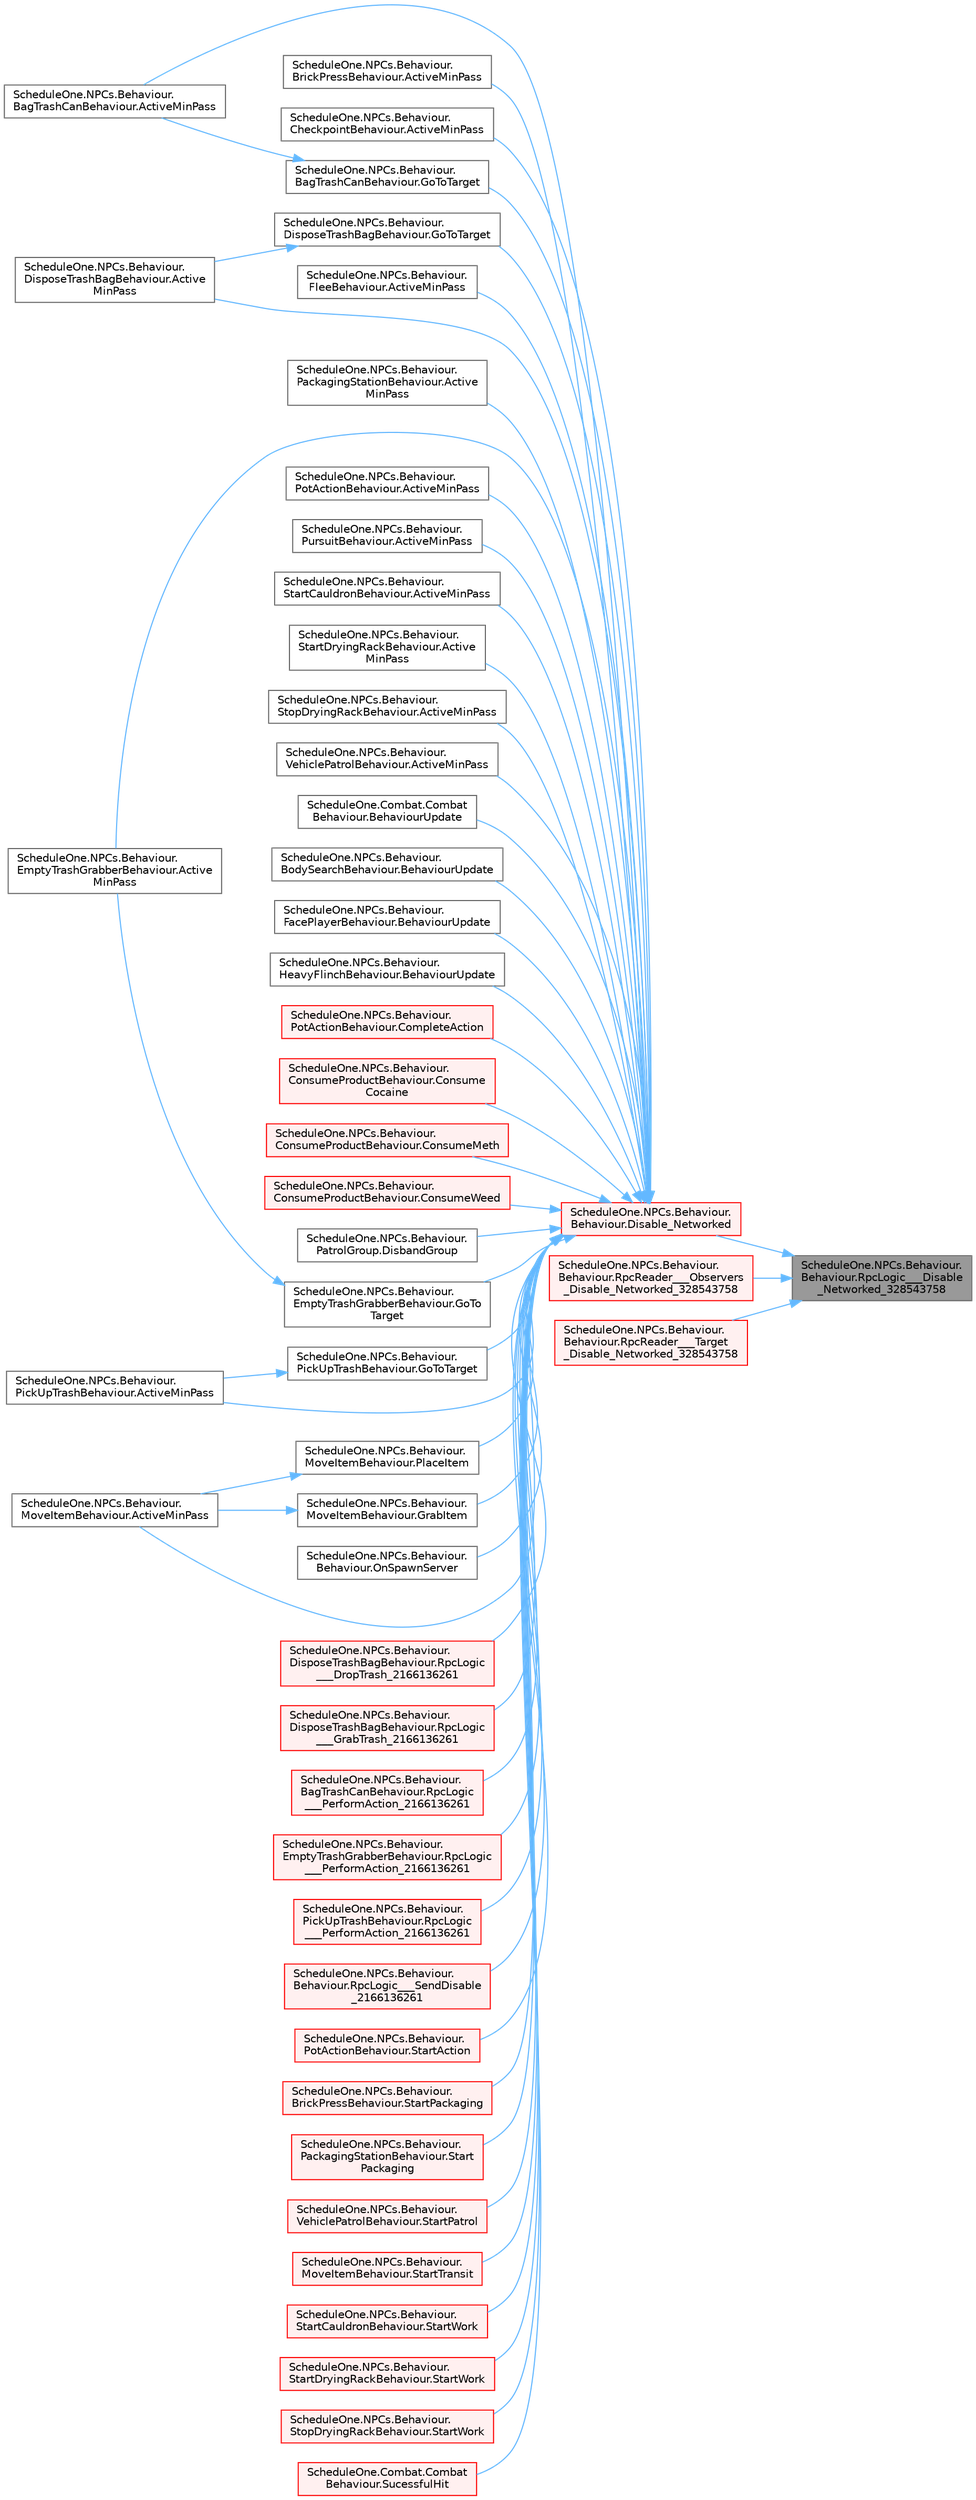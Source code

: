 digraph "ScheduleOne.NPCs.Behaviour.Behaviour.RpcLogic___Disable_Networked_328543758"
{
 // LATEX_PDF_SIZE
  bgcolor="transparent";
  edge [fontname=Helvetica,fontsize=10,labelfontname=Helvetica,labelfontsize=10];
  node [fontname=Helvetica,fontsize=10,shape=box,height=0.2,width=0.4];
  rankdir="RL";
  Node1 [id="Node000001",label="ScheduleOne.NPCs.Behaviour.\lBehaviour.RpcLogic___Disable\l_Networked_328543758",height=0.2,width=0.4,color="gray40", fillcolor="grey60", style="filled", fontcolor="black",tooltip=" "];
  Node1 -> Node2 [id="edge1_Node000001_Node000002",dir="back",color="steelblue1",style="solid",tooltip=" "];
  Node2 [id="Node000002",label="ScheduleOne.NPCs.Behaviour.\lBehaviour.Disable_Networked",height=0.2,width=0.4,color="red", fillcolor="#FFF0F0", style="filled",URL="$class_schedule_one_1_1_n_p_cs_1_1_behaviour_1_1_behaviour.html#a030b0748b6a93dd2e25f299afcc79884",tooltip=" "];
  Node2 -> Node3 [id="edge2_Node000002_Node000003",dir="back",color="steelblue1",style="solid",tooltip=" "];
  Node3 [id="Node000003",label="ScheduleOne.NPCs.Behaviour.\lBagTrashCanBehaviour.ActiveMinPass",height=0.2,width=0.4,color="grey40", fillcolor="white", style="filled",URL="$class_schedule_one_1_1_n_p_cs_1_1_behaviour_1_1_bag_trash_can_behaviour.html#ad04a32218f99880ab62b5c48880ef8e1",tooltip=" "];
  Node2 -> Node4 [id="edge3_Node000002_Node000004",dir="back",color="steelblue1",style="solid",tooltip=" "];
  Node4 [id="Node000004",label="ScheduleOne.NPCs.Behaviour.\lBrickPressBehaviour.ActiveMinPass",height=0.2,width=0.4,color="grey40", fillcolor="white", style="filled",URL="$class_schedule_one_1_1_n_p_cs_1_1_behaviour_1_1_brick_press_behaviour.html#a0174c619aa4305e3de354368c3190645",tooltip=" "];
  Node2 -> Node5 [id="edge4_Node000002_Node000005",dir="back",color="steelblue1",style="solid",tooltip=" "];
  Node5 [id="Node000005",label="ScheduleOne.NPCs.Behaviour.\lCheckpointBehaviour.ActiveMinPass",height=0.2,width=0.4,color="grey40", fillcolor="white", style="filled",URL="$class_schedule_one_1_1_n_p_cs_1_1_behaviour_1_1_checkpoint_behaviour.html#ac621c256dee0b9aeff40966f53bc1ac4",tooltip=" "];
  Node2 -> Node6 [id="edge5_Node000002_Node000006",dir="back",color="steelblue1",style="solid",tooltip=" "];
  Node6 [id="Node000006",label="ScheduleOne.NPCs.Behaviour.\lDisposeTrashBagBehaviour.Active\lMinPass",height=0.2,width=0.4,color="grey40", fillcolor="white", style="filled",URL="$class_schedule_one_1_1_n_p_cs_1_1_behaviour_1_1_dispose_trash_bag_behaviour.html#a966375cde74bd3191f8b175e31484d3b",tooltip=" "];
  Node2 -> Node7 [id="edge6_Node000002_Node000007",dir="back",color="steelblue1",style="solid",tooltip=" "];
  Node7 [id="Node000007",label="ScheduleOne.NPCs.Behaviour.\lEmptyTrashGrabberBehaviour.Active\lMinPass",height=0.2,width=0.4,color="grey40", fillcolor="white", style="filled",URL="$class_schedule_one_1_1_n_p_cs_1_1_behaviour_1_1_empty_trash_grabber_behaviour.html#ae1697d58ff3dbdd9776a9a38df360bd7",tooltip=" "];
  Node2 -> Node8 [id="edge7_Node000002_Node000008",dir="back",color="steelblue1",style="solid",tooltip=" "];
  Node8 [id="Node000008",label="ScheduleOne.NPCs.Behaviour.\lFleeBehaviour.ActiveMinPass",height=0.2,width=0.4,color="grey40", fillcolor="white", style="filled",URL="$class_schedule_one_1_1_n_p_cs_1_1_behaviour_1_1_flee_behaviour.html#a87032ab3d9798b080bdc815b745925e2",tooltip=" "];
  Node2 -> Node9 [id="edge8_Node000002_Node000009",dir="back",color="steelblue1",style="solid",tooltip=" "];
  Node9 [id="Node000009",label="ScheduleOne.NPCs.Behaviour.\lMoveItemBehaviour.ActiveMinPass",height=0.2,width=0.4,color="grey40", fillcolor="white", style="filled",URL="$class_schedule_one_1_1_n_p_cs_1_1_behaviour_1_1_move_item_behaviour.html#a34e0070e10046156e6545da3fccdd0d6",tooltip=" "];
  Node2 -> Node10 [id="edge9_Node000002_Node000010",dir="back",color="steelblue1",style="solid",tooltip=" "];
  Node10 [id="Node000010",label="ScheduleOne.NPCs.Behaviour.\lPackagingStationBehaviour.Active\lMinPass",height=0.2,width=0.4,color="grey40", fillcolor="white", style="filled",URL="$class_schedule_one_1_1_n_p_cs_1_1_behaviour_1_1_packaging_station_behaviour.html#aea877c56c70684be1384ccaad39cb54e",tooltip=" "];
  Node2 -> Node11 [id="edge10_Node000002_Node000011",dir="back",color="steelblue1",style="solid",tooltip=" "];
  Node11 [id="Node000011",label="ScheduleOne.NPCs.Behaviour.\lPickUpTrashBehaviour.ActiveMinPass",height=0.2,width=0.4,color="grey40", fillcolor="white", style="filled",URL="$class_schedule_one_1_1_n_p_cs_1_1_behaviour_1_1_pick_up_trash_behaviour.html#ac2cb12adbdc9d83a3eaea3a43e5fc284",tooltip=" "];
  Node2 -> Node12 [id="edge11_Node000002_Node000012",dir="back",color="steelblue1",style="solid",tooltip=" "];
  Node12 [id="Node000012",label="ScheduleOne.NPCs.Behaviour.\lPotActionBehaviour.ActiveMinPass",height=0.2,width=0.4,color="grey40", fillcolor="white", style="filled",URL="$class_schedule_one_1_1_n_p_cs_1_1_behaviour_1_1_pot_action_behaviour.html#ad305494e39fe5139521c284cd8e87fb1",tooltip=" "];
  Node2 -> Node13 [id="edge12_Node000002_Node000013",dir="back",color="steelblue1",style="solid",tooltip=" "];
  Node13 [id="Node000013",label="ScheduleOne.NPCs.Behaviour.\lPursuitBehaviour.ActiveMinPass",height=0.2,width=0.4,color="grey40", fillcolor="white", style="filled",URL="$class_schedule_one_1_1_n_p_cs_1_1_behaviour_1_1_pursuit_behaviour.html#aed41fae40e84c9b3bdc7452ccec7ec61",tooltip=" "];
  Node2 -> Node14 [id="edge13_Node000002_Node000014",dir="back",color="steelblue1",style="solid",tooltip=" "];
  Node14 [id="Node000014",label="ScheduleOne.NPCs.Behaviour.\lStartCauldronBehaviour.ActiveMinPass",height=0.2,width=0.4,color="grey40", fillcolor="white", style="filled",URL="$class_schedule_one_1_1_n_p_cs_1_1_behaviour_1_1_start_cauldron_behaviour.html#ad35d3ea9adf773ca01a1d322ed40c07a",tooltip=" "];
  Node2 -> Node15 [id="edge14_Node000002_Node000015",dir="back",color="steelblue1",style="solid",tooltip=" "];
  Node15 [id="Node000015",label="ScheduleOne.NPCs.Behaviour.\lStartDryingRackBehaviour.Active\lMinPass",height=0.2,width=0.4,color="grey40", fillcolor="white", style="filled",URL="$class_schedule_one_1_1_n_p_cs_1_1_behaviour_1_1_start_drying_rack_behaviour.html#ab441e9125aa3b216c9aaa7f72d4ae75a",tooltip=" "];
  Node2 -> Node16 [id="edge15_Node000002_Node000016",dir="back",color="steelblue1",style="solid",tooltip=" "];
  Node16 [id="Node000016",label="ScheduleOne.NPCs.Behaviour.\lStopDryingRackBehaviour.ActiveMinPass",height=0.2,width=0.4,color="grey40", fillcolor="white", style="filled",URL="$class_schedule_one_1_1_n_p_cs_1_1_behaviour_1_1_stop_drying_rack_behaviour.html#a4ed6989e053befe84d5cc43875101311",tooltip=" "];
  Node2 -> Node17 [id="edge16_Node000002_Node000017",dir="back",color="steelblue1",style="solid",tooltip=" "];
  Node17 [id="Node000017",label="ScheduleOne.NPCs.Behaviour.\lVehiclePatrolBehaviour.ActiveMinPass",height=0.2,width=0.4,color="grey40", fillcolor="white", style="filled",URL="$class_schedule_one_1_1_n_p_cs_1_1_behaviour_1_1_vehicle_patrol_behaviour.html#aca3b122da29437e38b8f4b20a70a15d6",tooltip=" "];
  Node2 -> Node18 [id="edge17_Node000002_Node000018",dir="back",color="steelblue1",style="solid",tooltip=" "];
  Node18 [id="Node000018",label="ScheduleOne.Combat.Combat\lBehaviour.BehaviourUpdate",height=0.2,width=0.4,color="grey40", fillcolor="white", style="filled",URL="$class_schedule_one_1_1_combat_1_1_combat_behaviour.html#ab5ae8565a80f9a2213dbec8204d381ed",tooltip=" "];
  Node2 -> Node19 [id="edge18_Node000002_Node000019",dir="back",color="steelblue1",style="solid",tooltip=" "];
  Node19 [id="Node000019",label="ScheduleOne.NPCs.Behaviour.\lBodySearchBehaviour.BehaviourUpdate",height=0.2,width=0.4,color="grey40", fillcolor="white", style="filled",URL="$class_schedule_one_1_1_n_p_cs_1_1_behaviour_1_1_body_search_behaviour.html#a801a0f52e6e7766e04d2a91aeb8a8621",tooltip=" "];
  Node2 -> Node20 [id="edge19_Node000002_Node000020",dir="back",color="steelblue1",style="solid",tooltip=" "];
  Node20 [id="Node000020",label="ScheduleOne.NPCs.Behaviour.\lFacePlayerBehaviour.BehaviourUpdate",height=0.2,width=0.4,color="grey40", fillcolor="white", style="filled",URL="$class_schedule_one_1_1_n_p_cs_1_1_behaviour_1_1_face_player_behaviour.html#ac772393ffb3ca3fe59e6da1e9e6bf276",tooltip=" "];
  Node2 -> Node21 [id="edge20_Node000002_Node000021",dir="back",color="steelblue1",style="solid",tooltip=" "];
  Node21 [id="Node000021",label="ScheduleOne.NPCs.Behaviour.\lHeavyFlinchBehaviour.BehaviourUpdate",height=0.2,width=0.4,color="grey40", fillcolor="white", style="filled",URL="$class_schedule_one_1_1_n_p_cs_1_1_behaviour_1_1_heavy_flinch_behaviour.html#a5f72cd0c53fcf0073db205bc48abafd6",tooltip=" "];
  Node2 -> Node22 [id="edge21_Node000002_Node000022",dir="back",color="steelblue1",style="solid",tooltip=" "];
  Node22 [id="Node000022",label="ScheduleOne.NPCs.Behaviour.\lPotActionBehaviour.CompleteAction",height=0.2,width=0.4,color="red", fillcolor="#FFF0F0", style="filled",URL="$class_schedule_one_1_1_n_p_cs_1_1_behaviour_1_1_pot_action_behaviour.html#ac1a6d5f4d10a850b953b929096bee4dc",tooltip=" "];
  Node2 -> Node24 [id="edge22_Node000002_Node000024",dir="back",color="steelblue1",style="solid",tooltip=" "];
  Node24 [id="Node000024",label="ScheduleOne.NPCs.Behaviour.\lConsumeProductBehaviour.Consume\lCocaine",height=0.2,width=0.4,color="red", fillcolor="#FFF0F0", style="filled",URL="$class_schedule_one_1_1_n_p_cs_1_1_behaviour_1_1_consume_product_behaviour.html#a2dff4a6bb47e99c2a33f60906774d4d7",tooltip=" "];
  Node2 -> Node28 [id="edge23_Node000002_Node000028",dir="back",color="steelblue1",style="solid",tooltip=" "];
  Node28 [id="Node000028",label="ScheduleOne.NPCs.Behaviour.\lConsumeProductBehaviour.ConsumeMeth",height=0.2,width=0.4,color="red", fillcolor="#FFF0F0", style="filled",URL="$class_schedule_one_1_1_n_p_cs_1_1_behaviour_1_1_consume_product_behaviour.html#a0a35c890039a0dfb63a7c2d31d2b8b42",tooltip=" "];
  Node2 -> Node29 [id="edge24_Node000002_Node000029",dir="back",color="steelblue1",style="solid",tooltip=" "];
  Node29 [id="Node000029",label="ScheduleOne.NPCs.Behaviour.\lConsumeProductBehaviour.ConsumeWeed",height=0.2,width=0.4,color="red", fillcolor="#FFF0F0", style="filled",URL="$class_schedule_one_1_1_n_p_cs_1_1_behaviour_1_1_consume_product_behaviour.html#ac6cd7def495e8829e5107a7abd4f89cb",tooltip=" "];
  Node2 -> Node30 [id="edge25_Node000002_Node000030",dir="back",color="steelblue1",style="solid",tooltip=" "];
  Node30 [id="Node000030",label="ScheduleOne.NPCs.Behaviour.\lPatrolGroup.DisbandGroup",height=0.2,width=0.4,color="grey40", fillcolor="white", style="filled",URL="$class_schedule_one_1_1_n_p_cs_1_1_behaviour_1_1_patrol_group.html#a59a56cf05ba4ab1e0733ae926120e892",tooltip=" "];
  Node2 -> Node31 [id="edge26_Node000002_Node000031",dir="back",color="steelblue1",style="solid",tooltip=" "];
  Node31 [id="Node000031",label="ScheduleOne.NPCs.Behaviour.\lBagTrashCanBehaviour.GoToTarget",height=0.2,width=0.4,color="grey40", fillcolor="white", style="filled",URL="$class_schedule_one_1_1_n_p_cs_1_1_behaviour_1_1_bag_trash_can_behaviour.html#a681cc42cab8ace3a28f23b7145acbc27",tooltip=" "];
  Node31 -> Node3 [id="edge27_Node000031_Node000003",dir="back",color="steelblue1",style="solid",tooltip=" "];
  Node2 -> Node32 [id="edge28_Node000002_Node000032",dir="back",color="steelblue1",style="solid",tooltip=" "];
  Node32 [id="Node000032",label="ScheduleOne.NPCs.Behaviour.\lDisposeTrashBagBehaviour.GoToTarget",height=0.2,width=0.4,color="grey40", fillcolor="white", style="filled",URL="$class_schedule_one_1_1_n_p_cs_1_1_behaviour_1_1_dispose_trash_bag_behaviour.html#a8c74bdc2815449c2de1f90ae3a1324c4",tooltip=" "];
  Node32 -> Node6 [id="edge29_Node000032_Node000006",dir="back",color="steelblue1",style="solid",tooltip=" "];
  Node2 -> Node33 [id="edge30_Node000002_Node000033",dir="back",color="steelblue1",style="solid",tooltip=" "];
  Node33 [id="Node000033",label="ScheduleOne.NPCs.Behaviour.\lEmptyTrashGrabberBehaviour.GoTo\lTarget",height=0.2,width=0.4,color="grey40", fillcolor="white", style="filled",URL="$class_schedule_one_1_1_n_p_cs_1_1_behaviour_1_1_empty_trash_grabber_behaviour.html#a78484b8789878c546a85037c92d3de8e",tooltip=" "];
  Node33 -> Node7 [id="edge31_Node000033_Node000007",dir="back",color="steelblue1",style="solid",tooltip=" "];
  Node2 -> Node34 [id="edge32_Node000002_Node000034",dir="back",color="steelblue1",style="solid",tooltip=" "];
  Node34 [id="Node000034",label="ScheduleOne.NPCs.Behaviour.\lPickUpTrashBehaviour.GoToTarget",height=0.2,width=0.4,color="grey40", fillcolor="white", style="filled",URL="$class_schedule_one_1_1_n_p_cs_1_1_behaviour_1_1_pick_up_trash_behaviour.html#a3044396bb923368bf2116697d82a6217",tooltip=" "];
  Node34 -> Node11 [id="edge33_Node000034_Node000011",dir="back",color="steelblue1",style="solid",tooltip=" "];
  Node2 -> Node35 [id="edge34_Node000002_Node000035",dir="back",color="steelblue1",style="solid",tooltip=" "];
  Node35 [id="Node000035",label="ScheduleOne.NPCs.Behaviour.\lMoveItemBehaviour.GrabItem",height=0.2,width=0.4,color="grey40", fillcolor="white", style="filled",URL="$class_schedule_one_1_1_n_p_cs_1_1_behaviour_1_1_move_item_behaviour.html#ae160dfb1c9394201f7b3ad00860e4052",tooltip=" "];
  Node35 -> Node9 [id="edge35_Node000035_Node000009",dir="back",color="steelblue1",style="solid",tooltip=" "];
  Node2 -> Node36 [id="edge36_Node000002_Node000036",dir="back",color="steelblue1",style="solid",tooltip=" "];
  Node36 [id="Node000036",label="ScheduleOne.NPCs.Behaviour.\lBehaviour.OnSpawnServer",height=0.2,width=0.4,color="grey40", fillcolor="white", style="filled",URL="$class_schedule_one_1_1_n_p_cs_1_1_behaviour_1_1_behaviour.html#aa4e780e50fb4c67615bebc4e58ed52c3",tooltip=" "];
  Node2 -> Node37 [id="edge37_Node000002_Node000037",dir="back",color="steelblue1",style="solid",tooltip=" "];
  Node37 [id="Node000037",label="ScheduleOne.NPCs.Behaviour.\lMoveItemBehaviour.PlaceItem",height=0.2,width=0.4,color="grey40", fillcolor="white", style="filled",URL="$class_schedule_one_1_1_n_p_cs_1_1_behaviour_1_1_move_item_behaviour.html#a636fd1d904950b20315be8cb4371ec46",tooltip=" "];
  Node37 -> Node9 [id="edge38_Node000037_Node000009",dir="back",color="steelblue1",style="solid",tooltip=" "];
  Node2 -> Node38 [id="edge39_Node000002_Node000038",dir="back",color="steelblue1",style="solid",tooltip=" "];
  Node38 [id="Node000038",label="ScheduleOne.NPCs.Behaviour.\lDisposeTrashBagBehaviour.RpcLogic\l___DropTrash_2166136261",height=0.2,width=0.4,color="red", fillcolor="#FFF0F0", style="filled",URL="$class_schedule_one_1_1_n_p_cs_1_1_behaviour_1_1_dispose_trash_bag_behaviour.html#aa475af2c8a3fc79734c89d22eb39011f",tooltip=" "];
  Node2 -> Node44 [id="edge40_Node000002_Node000044",dir="back",color="steelblue1",style="solid",tooltip=" "];
  Node44 [id="Node000044",label="ScheduleOne.NPCs.Behaviour.\lDisposeTrashBagBehaviour.RpcLogic\l___GrabTrash_2166136261",height=0.2,width=0.4,color="red", fillcolor="#FFF0F0", style="filled",URL="$class_schedule_one_1_1_n_p_cs_1_1_behaviour_1_1_dispose_trash_bag_behaviour.html#aff4958b8282a45323df220fb5070d21f",tooltip=" "];
  Node2 -> Node47 [id="edge41_Node000002_Node000047",dir="back",color="steelblue1",style="solid",tooltip=" "];
  Node47 [id="Node000047",label="ScheduleOne.NPCs.Behaviour.\lBagTrashCanBehaviour.RpcLogic\l___PerformAction_2166136261",height=0.2,width=0.4,color="red", fillcolor="#FFF0F0", style="filled",URL="$class_schedule_one_1_1_n_p_cs_1_1_behaviour_1_1_bag_trash_can_behaviour.html#aded21b669b34100054fbd7f72acdf9ac",tooltip=" "];
  Node2 -> Node53 [id="edge42_Node000002_Node000053",dir="back",color="steelblue1",style="solid",tooltip=" "];
  Node53 [id="Node000053",label="ScheduleOne.NPCs.Behaviour.\lEmptyTrashGrabberBehaviour.RpcLogic\l___PerformAction_2166136261",height=0.2,width=0.4,color="red", fillcolor="#FFF0F0", style="filled",URL="$class_schedule_one_1_1_n_p_cs_1_1_behaviour_1_1_empty_trash_grabber_behaviour.html#a6d3490d1de44f2c9680dde68375ee807",tooltip=" "];
  Node2 -> Node59 [id="edge43_Node000002_Node000059",dir="back",color="steelblue1",style="solid",tooltip=" "];
  Node59 [id="Node000059",label="ScheduleOne.NPCs.Behaviour.\lPickUpTrashBehaviour.RpcLogic\l___PerformAction_2166136261",height=0.2,width=0.4,color="red", fillcolor="#FFF0F0", style="filled",URL="$class_schedule_one_1_1_n_p_cs_1_1_behaviour_1_1_pick_up_trash_behaviour.html#ab79425042e1bfdf406ff41563339735e",tooltip=" "];
  Node2 -> Node65 [id="edge44_Node000002_Node000065",dir="back",color="steelblue1",style="solid",tooltip=" "];
  Node65 [id="Node000065",label="ScheduleOne.NPCs.Behaviour.\lBehaviour.RpcLogic___SendDisable\l_2166136261",height=0.2,width=0.4,color="red", fillcolor="#FFF0F0", style="filled",URL="$class_schedule_one_1_1_n_p_cs_1_1_behaviour_1_1_behaviour.html#a9ef9e6397d996ac7ca7a336cb1f46edc",tooltip=" "];
  Node2 -> Node78 [id="edge45_Node000002_Node000078",dir="back",color="steelblue1",style="solid",tooltip=" "];
  Node78 [id="Node000078",label="ScheduleOne.NPCs.Behaviour.\lPotActionBehaviour.StartAction",height=0.2,width=0.4,color="red", fillcolor="#FFF0F0", style="filled",URL="$class_schedule_one_1_1_n_p_cs_1_1_behaviour_1_1_pot_action_behaviour.html#a48e99ae4937d1ae3ba503dc0db7f13e0",tooltip=" "];
  Node2 -> Node81 [id="edge46_Node000002_Node000081",dir="back",color="steelblue1",style="solid",tooltip=" "];
  Node81 [id="Node000081",label="ScheduleOne.NPCs.Behaviour.\lBrickPressBehaviour.StartPackaging",height=0.2,width=0.4,color="red", fillcolor="#FFF0F0", style="filled",URL="$class_schedule_one_1_1_n_p_cs_1_1_behaviour_1_1_brick_press_behaviour.html#a40def5ed7dfe6a22da8be494840dd649",tooltip=" "];
  Node2 -> Node84 [id="edge47_Node000002_Node000084",dir="back",color="steelblue1",style="solid",tooltip=" "];
  Node84 [id="Node000084",label="ScheduleOne.NPCs.Behaviour.\lPackagingStationBehaviour.Start\lPackaging",height=0.2,width=0.4,color="red", fillcolor="#FFF0F0", style="filled",URL="$class_schedule_one_1_1_n_p_cs_1_1_behaviour_1_1_packaging_station_behaviour.html#ae4be277d48e8878aa476f27b390c98b7",tooltip=" "];
  Node2 -> Node87 [id="edge48_Node000002_Node000087",dir="back",color="steelblue1",style="solid",tooltip=" "];
  Node87 [id="Node000087",label="ScheduleOne.NPCs.Behaviour.\lVehiclePatrolBehaviour.StartPatrol",height=0.2,width=0.4,color="red", fillcolor="#FFF0F0", style="filled",URL="$class_schedule_one_1_1_n_p_cs_1_1_behaviour_1_1_vehicle_patrol_behaviour.html#a38bb739746e4085c9264664a4692c15b",tooltip=" "];
  Node2 -> Node90 [id="edge49_Node000002_Node000090",dir="back",color="steelblue1",style="solid",tooltip=" "];
  Node90 [id="Node000090",label="ScheduleOne.NPCs.Behaviour.\lMoveItemBehaviour.StartTransit",height=0.2,width=0.4,color="red", fillcolor="#FFF0F0", style="filled",URL="$class_schedule_one_1_1_n_p_cs_1_1_behaviour_1_1_move_item_behaviour.html#af0c12396ff91ebb4f5ccedeb6204fb60",tooltip=" "];
  Node2 -> Node94 [id="edge50_Node000002_Node000094",dir="back",color="steelblue1",style="solid",tooltip=" "];
  Node94 [id="Node000094",label="ScheduleOne.NPCs.Behaviour.\lStartCauldronBehaviour.StartWork",height=0.2,width=0.4,color="red", fillcolor="#FFF0F0", style="filled",URL="$class_schedule_one_1_1_n_p_cs_1_1_behaviour_1_1_start_cauldron_behaviour.html#a8a0e05149e2fee933d9e9aef89fe4472",tooltip=" "];
  Node2 -> Node97 [id="edge51_Node000002_Node000097",dir="back",color="steelblue1",style="solid",tooltip=" "];
  Node97 [id="Node000097",label="ScheduleOne.NPCs.Behaviour.\lStartDryingRackBehaviour.StartWork",height=0.2,width=0.4,color="red", fillcolor="#FFF0F0", style="filled",URL="$class_schedule_one_1_1_n_p_cs_1_1_behaviour_1_1_start_drying_rack_behaviour.html#a42818f07912ce388ead88a9aa95e5478",tooltip=" "];
  Node2 -> Node100 [id="edge52_Node000002_Node000100",dir="back",color="steelblue1",style="solid",tooltip=" "];
  Node100 [id="Node000100",label="ScheduleOne.NPCs.Behaviour.\lStopDryingRackBehaviour.StartWork",height=0.2,width=0.4,color="red", fillcolor="#FFF0F0", style="filled",URL="$class_schedule_one_1_1_n_p_cs_1_1_behaviour_1_1_stop_drying_rack_behaviour.html#a7254ba86e9eb602da7057dad0de00ac7",tooltip=" "];
  Node2 -> Node103 [id="edge53_Node000002_Node000103",dir="back",color="steelblue1",style="solid",tooltip=" "];
  Node103 [id="Node000103",label="ScheduleOne.Combat.Combat\lBehaviour.SucessfulHit",height=0.2,width=0.4,color="red", fillcolor="#FFF0F0", style="filled",URL="$class_schedule_one_1_1_combat_1_1_combat_behaviour.html#a623e2c4b0daf2bbb3716346b194893ad",tooltip=" "];
  Node1 -> Node126 [id="edge54_Node000001_Node000126",dir="back",color="steelblue1",style="solid",tooltip=" "];
  Node126 [id="Node000126",label="ScheduleOne.NPCs.Behaviour.\lBehaviour.RpcReader___Observers\l_Disable_Networked_328543758",height=0.2,width=0.4,color="red", fillcolor="#FFF0F0", style="filled",URL="$class_schedule_one_1_1_n_p_cs_1_1_behaviour_1_1_behaviour.html#a413328ae2f4ed31fe618c803bbd01734",tooltip=" "];
  Node1 -> Node127 [id="edge55_Node000001_Node000127",dir="back",color="steelblue1",style="solid",tooltip=" "];
  Node127 [id="Node000127",label="ScheduleOne.NPCs.Behaviour.\lBehaviour.RpcReader___Target\l_Disable_Networked_328543758",height=0.2,width=0.4,color="red", fillcolor="#FFF0F0", style="filled",URL="$class_schedule_one_1_1_n_p_cs_1_1_behaviour_1_1_behaviour.html#a139f4aa24ce03e5e6b478bf36156e6f3",tooltip=" "];
}
